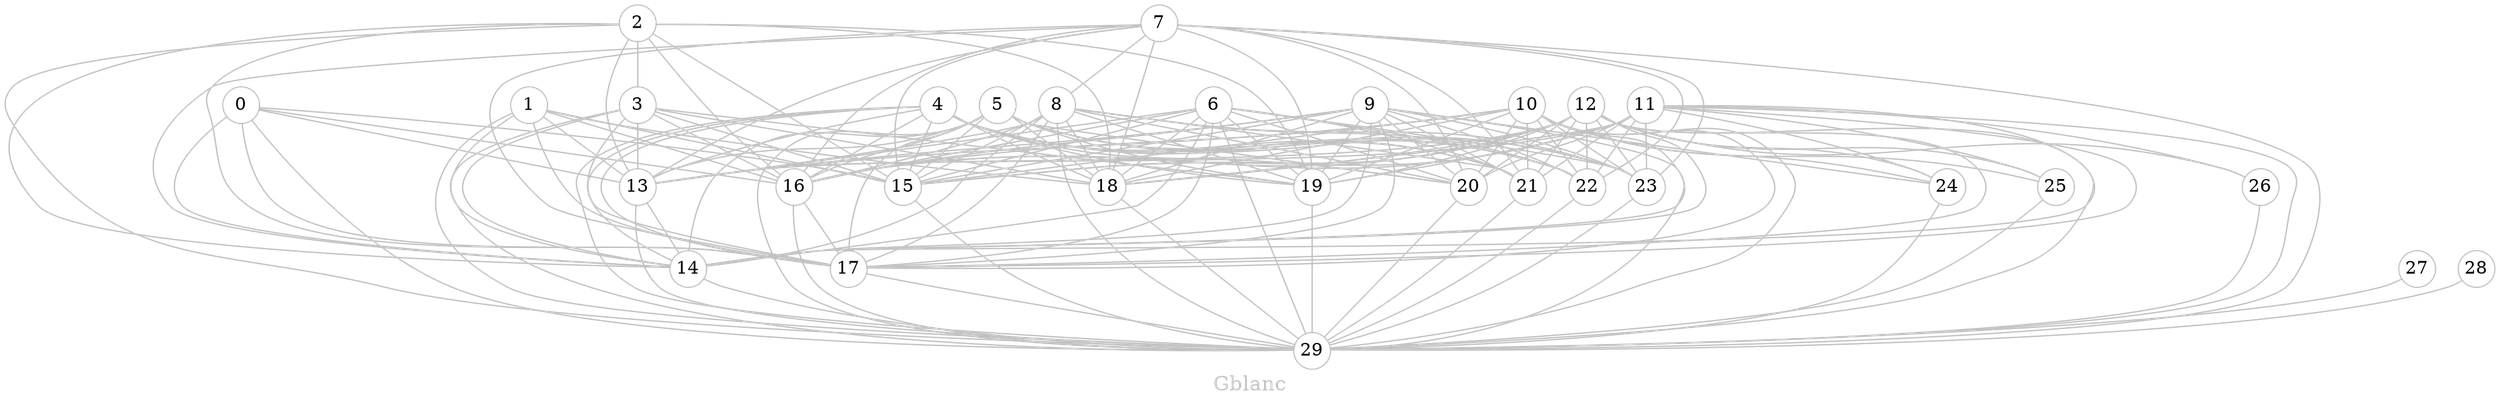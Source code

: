 graph Gblanc {
	graph [bgcolor="#ffffff00" fontcolor=grey fontsize=16 label=Gblanc overlap=false]
	node [color=grey fixedsize=true fontsize=14 shape=circle style=filled width=0.4]
	edge [arrowsize=0.7 color=grey fontcolor=grey fontsize=12]
	node [fillcolor="#ffffff"]
	0
	node [fillcolor="#ffffff"]
	1
	node [fillcolor="#ffffff"]
	2
	node [fillcolor="#ffffff"]
	3
	node [fillcolor="#ffffff"]
	4
	node [fillcolor="#ffffff"]
	5
	node [fillcolor="#ffffff"]
	6
	node [fillcolor="#ffffff"]
	7
	node [fillcolor="#ffffff"]
	8
	node [fillcolor="#ffffff"]
	9
	node [fillcolor="#ffffff"]
	10
	node [fillcolor="#ffffff"]
	11
	node [fillcolor="#ffffff"]
	12
	node [fillcolor="#ffffff"]
	13
	node [fillcolor="#ffffff"]
	14
	node [fillcolor="#ffffff"]
	15
	node [fillcolor="#ffffff"]
	16
	node [fillcolor="#ffffff"]
	17
	node [fillcolor="#ffffff"]
	18
	node [fillcolor="#ffffff"]
	19
	node [fillcolor="#ffffff"]
	20
	node [fillcolor="#ffffff"]
	21
	node [fillcolor="#ffffff"]
	22
	node [fillcolor="#ffffff"]
	23
	node [fillcolor="#ffffff"]
	24
	node [fillcolor="#ffffff"]
	25
	node [fillcolor="#ffffff"]
	26
	node [fillcolor="#ffffff"]
	27
	node [fillcolor="#ffffff"]
	28
	node [fillcolor="#ffffff"]
	29
	0 -- 13
	0 -- 14
	0 -- 15
	0 -- 16
	0 -- 17
	0 -- 29
	1 -- 13
	1 -- 14
	1 -- 15
	1 -- 16
	1 -- 17
	1 -- 18
	1 -- 29
	2 -- 3
	2 -- 13
	2 -- 14
	2 -- 15
	2 -- 16
	2 -- 17
	2 -- 18
	2 -- 19
	2 -- 29
	3 -- 13
	3 -- 14
	3 -- 15
	3 -- 16
	3 -- 17
	3 -- 18
	3 -- 19
	3 -- 29
	4 -- 13
	4 -- 14
	4 -- 15
	4 -- 16
	4 -- 17
	4 -- 18
	4 -- 19
	4 -- 20
	4 -- 21
	4 -- 22
	4 -- 23
	4 -- 29
	5 -- 13
	5 -- 14
	5 -- 15
	5 -- 16
	5 -- 17
	5 -- 18
	5 -- 19
	5 -- 20
	5 -- 21
	5 -- 22
	5 -- 23
	5 -- 29
	6 -- 13
	6 -- 14
	6 -- 15
	6 -- 16
	6 -- 17
	6 -- 18
	6 -- 19
	6 -- 20
	6 -- 21
	6 -- 22
	6 -- 23
	6 -- 29
	7 -- 8
	7 -- 13
	7 -- 14
	7 -- 15
	7 -- 16
	7 -- 17
	7 -- 18
	7 -- 19
	7 -- 20
	7 -- 21
	7 -- 22
	7 -- 23
	7 -- 29
	8 -- 13
	8 -- 14
	8 -- 15
	8 -- 16
	8 -- 17
	8 -- 18
	8 -- 19
	8 -- 20
	8 -- 21
	8 -- 22
	8 -- 23
	8 -- 29
	9 -- 13
	9 -- 14
	9 -- 15
	9 -- 16
	9 -- 17
	9 -- 18
	9 -- 19
	9 -- 20
	9 -- 21
	9 -- 22
	9 -- 23
	9 -- 24
	9 -- 29
	10 -- 13
	10 -- 14
	10 -- 15
	10 -- 16
	10 -- 17
	10 -- 18
	10 -- 19
	10 -- 20
	10 -- 21
	10 -- 22
	10 -- 23
	10 -- 24
	10 -- 25
	10 -- 29
	11 -- 13
	11 -- 14
	11 -- 15
	11 -- 16
	11 -- 17
	11 -- 18
	11 -- 19
	11 -- 20
	11 -- 21
	11 -- 22
	11 -- 23
	11 -- 24
	11 -- 25
	11 -- 26
	11 -- 29
	12 -- 13
	12 -- 14
	12 -- 15
	12 -- 16
	12 -- 17
	12 -- 18
	12 -- 19
	12 -- 20
	12 -- 21
	12 -- 22
	12 -- 23
	12 -- 24
	12 -- 25
	12 -- 26
	12 -- 29
	13 -- 14
	13 -- 29
	14 -- 29
	15 -- 29
	16 -- 17
	16 -- 29
	17 -- 29
	18 -- 29
	19 -- 29
	20 -- 29
	21 -- 29
	22 -- 29
	23 -- 29
	24 -- 29
	25 -- 29
	26 -- 29
	27 -- 29
	28 -- 29
}
